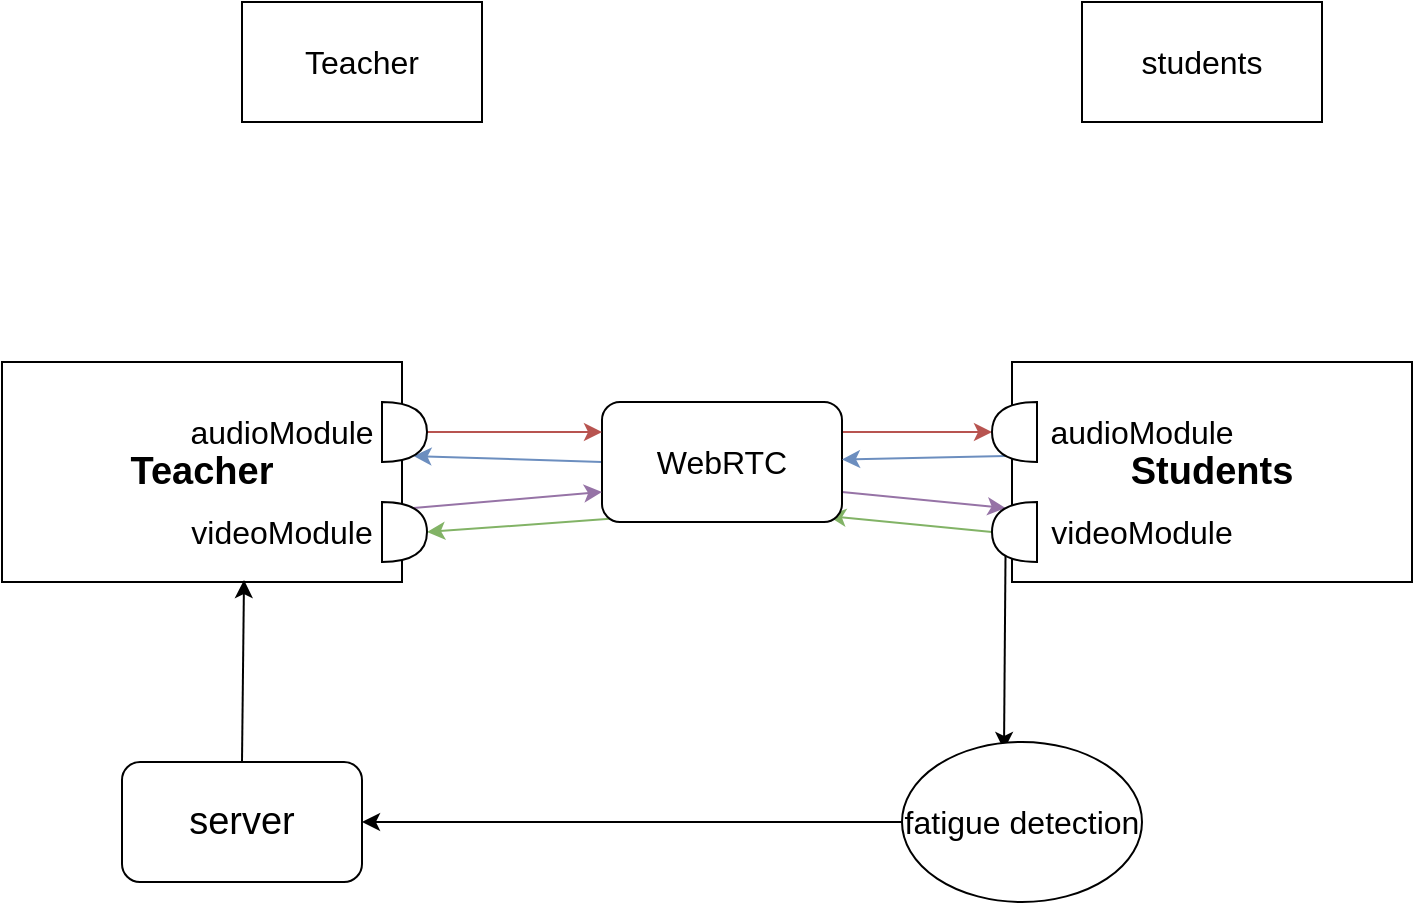 <mxfile version="18.0.3" type="github">
  <diagram id="aYh7AivPlm6BtyjiQzOn" name="Page-1">
    <mxGraphModel dx="1240" dy="689" grid="1" gridSize="10" guides="1" tooltips="1" connect="1" arrows="1" fold="1" page="1" pageScale="1" pageWidth="827" pageHeight="1169" math="0" shadow="0">
      <root>
        <mxCell id="0" />
        <mxCell id="1" parent="0" />
        <mxCell id="6W1pRGpgZ7paX0P09RJx-1" value="&lt;p style=&quot;line-height: 1.2;&quot;&gt;&lt;font style=&quot;font-size: 16px;&quot;&gt;Teacher&lt;/font&gt;&lt;/p&gt;" style="rounded=0;whiteSpace=wrap;html=1;" vertex="1" parent="1">
          <mxGeometry x="190" y="140" width="120" height="60" as="geometry" />
        </mxCell>
        <mxCell id="6W1pRGpgZ7paX0P09RJx-2" value="&lt;p style=&quot;line-height: 1.2;&quot;&gt;&lt;font style=&quot;font-size: 16px;&quot;&gt;students&lt;/font&gt;&lt;/p&gt;" style="rounded=0;whiteSpace=wrap;html=1;" vertex="1" parent="1">
          <mxGeometry x="610" y="140" width="120" height="60" as="geometry" />
        </mxCell>
        <mxCell id="6W1pRGpgZ7paX0P09RJx-37" style="edgeStyle=orthogonalEdgeStyle;rounded=0;orthogonalLoop=1;jettySize=auto;html=1;exitX=1;exitY=0.25;exitDx=0;exitDy=0;entryX=1;entryY=0.5;entryDx=0;entryDy=0;entryPerimeter=0;fontSize=19;fillColor=#f8cecc;strokeColor=#b85450;" edge="1" parent="1" source="6W1pRGpgZ7paX0P09RJx-3" target="6W1pRGpgZ7paX0P09RJx-31">
          <mxGeometry relative="1" as="geometry" />
        </mxCell>
        <mxCell id="6W1pRGpgZ7paX0P09RJx-40" style="edgeStyle=none;rounded=0;orthogonalLoop=1;jettySize=auto;html=1;exitX=0;exitY=0.5;exitDx=0;exitDy=0;entryX=0.7;entryY=0.9;entryDx=0;entryDy=0;entryPerimeter=0;fontSize=19;fillColor=#dae8fc;strokeColor=#6c8ebf;" edge="1" parent="1" source="6W1pRGpgZ7paX0P09RJx-3" target="6W1pRGpgZ7paX0P09RJx-20">
          <mxGeometry relative="1" as="geometry" />
        </mxCell>
        <mxCell id="6W1pRGpgZ7paX0P09RJx-42" style="edgeStyle=none;rounded=0;orthogonalLoop=1;jettySize=auto;html=1;exitX=1;exitY=0.75;exitDx=0;exitDy=0;entryX=0.7;entryY=0.9;entryDx=0;entryDy=0;entryPerimeter=0;fontSize=19;fillColor=#e1d5e7;strokeColor=#9673a6;" edge="1" parent="1" source="6W1pRGpgZ7paX0P09RJx-3" target="6W1pRGpgZ7paX0P09RJx-32">
          <mxGeometry relative="1" as="geometry" />
        </mxCell>
        <mxCell id="6W1pRGpgZ7paX0P09RJx-43" style="edgeStyle=none;rounded=0;orthogonalLoop=1;jettySize=auto;html=1;exitX=0.075;exitY=0.967;exitDx=0;exitDy=0;entryX=1;entryY=0.5;entryDx=0;entryDy=0;entryPerimeter=0;fontSize=19;exitPerimeter=0;fillColor=#d5e8d4;strokeColor=#82b366;" edge="1" parent="1" source="6W1pRGpgZ7paX0P09RJx-3" target="6W1pRGpgZ7paX0P09RJx-21">
          <mxGeometry relative="1" as="geometry" />
        </mxCell>
        <mxCell id="6W1pRGpgZ7paX0P09RJx-44" style="edgeStyle=none;rounded=0;orthogonalLoop=1;jettySize=auto;html=1;fontSize=19;exitX=1;exitY=0.5;exitDx=0;exitDy=0;exitPerimeter=0;entryX=0.942;entryY=0.95;entryDx=0;entryDy=0;fillColor=#d5e8d4;strokeColor=#82b366;entryPerimeter=0;" edge="1" parent="1" source="6W1pRGpgZ7paX0P09RJx-32" target="6W1pRGpgZ7paX0P09RJx-3">
          <mxGeometry relative="1" as="geometry">
            <mxPoint x="560" y="460" as="sourcePoint" />
          </mxGeometry>
        </mxCell>
        <mxCell id="6W1pRGpgZ7paX0P09RJx-3" value="WebRTC" style="rounded=1;whiteSpace=wrap;html=1;fontSize=16;" vertex="1" parent="1">
          <mxGeometry x="370" y="340" width="120" height="60" as="geometry" />
        </mxCell>
        <mxCell id="6W1pRGpgZ7paX0P09RJx-45" style="edgeStyle=none;rounded=0;orthogonalLoop=1;jettySize=auto;html=1;exitX=0.7;exitY=0.1;exitDx=0;exitDy=0;fontSize=19;exitPerimeter=0;entryX=0.425;entryY=0.05;entryDx=0;entryDy=0;entryPerimeter=0;" edge="1" parent="1" source="6W1pRGpgZ7paX0P09RJx-32" target="6W1pRGpgZ7paX0P09RJx-14">
          <mxGeometry relative="1" as="geometry">
            <mxPoint x="480" y="470" as="targetPoint" />
          </mxGeometry>
        </mxCell>
        <mxCell id="6W1pRGpgZ7paX0P09RJx-47" style="edgeStyle=none;rounded=0;orthogonalLoop=1;jettySize=auto;html=1;exitX=0;exitY=0.5;exitDx=0;exitDy=0;entryX=1;entryY=0.5;entryDx=0;entryDy=0;fontSize=19;" edge="1" parent="1" source="6W1pRGpgZ7paX0P09RJx-14" target="6W1pRGpgZ7paX0P09RJx-46">
          <mxGeometry relative="1" as="geometry" />
        </mxCell>
        <mxCell id="6W1pRGpgZ7paX0P09RJx-14" value="fatigue detection" style="ellipse;whiteSpace=wrap;html=1;fontSize=16;" vertex="1" parent="1">
          <mxGeometry x="520" y="510" width="120" height="80" as="geometry" />
        </mxCell>
        <mxCell id="6W1pRGpgZ7paX0P09RJx-15" value="&lt;span style=&quot;&quot;&gt;&lt;font style=&quot;font-size: 19px;&quot;&gt;&lt;b&gt;Teacher&lt;/b&gt;&lt;/font&gt;&lt;/span&gt;" style="rounded=0;whiteSpace=wrap;html=1;fontSize=16;" vertex="1" parent="1">
          <mxGeometry x="70" y="320" width="200" height="110" as="geometry" />
        </mxCell>
        <mxCell id="6W1pRGpgZ7paX0P09RJx-38" style="edgeStyle=orthogonalEdgeStyle;rounded=0;orthogonalLoop=1;jettySize=auto;html=1;exitX=1;exitY=0.5;exitDx=0;exitDy=0;exitPerimeter=0;entryX=0;entryY=0.25;entryDx=0;entryDy=0;fontSize=19;fillColor=#f8cecc;strokeColor=#b85450;" edge="1" parent="1" source="6W1pRGpgZ7paX0P09RJx-20" target="6W1pRGpgZ7paX0P09RJx-3">
          <mxGeometry relative="1" as="geometry" />
        </mxCell>
        <mxCell id="6W1pRGpgZ7paX0P09RJx-20" value="" style="shape=or;whiteSpace=wrap;html=1;fontSize=16;" vertex="1" parent="1">
          <mxGeometry x="260" y="340" width="22.5" height="30" as="geometry" />
        </mxCell>
        <mxCell id="6W1pRGpgZ7paX0P09RJx-41" style="edgeStyle=none;rounded=0;orthogonalLoop=1;jettySize=auto;html=1;exitX=0.7;exitY=0.1;exitDx=0;exitDy=0;exitPerimeter=0;entryX=0;entryY=0.75;entryDx=0;entryDy=0;fontSize=19;fillColor=#e1d5e7;strokeColor=#9673a6;" edge="1" parent="1" source="6W1pRGpgZ7paX0P09RJx-21" target="6W1pRGpgZ7paX0P09RJx-3">
          <mxGeometry relative="1" as="geometry" />
        </mxCell>
        <mxCell id="6W1pRGpgZ7paX0P09RJx-21" value="" style="shape=or;whiteSpace=wrap;html=1;fontSize=16;" vertex="1" parent="1">
          <mxGeometry x="260" y="390" width="22.5" height="30" as="geometry" />
        </mxCell>
        <mxCell id="6W1pRGpgZ7paX0P09RJx-10" value="videoModule" style="text;html=1;strokeColor=none;fillColor=none;align=center;verticalAlign=middle;whiteSpace=wrap;rounded=0;fontSize=16;" vertex="1" parent="1">
          <mxGeometry x="180" y="390" width="60" height="30" as="geometry" />
        </mxCell>
        <mxCell id="6W1pRGpgZ7paX0P09RJx-22" value="audioModule" style="text;html=1;strokeColor=none;fillColor=none;align=center;verticalAlign=middle;whiteSpace=wrap;rounded=0;fontSize=16;" vertex="1" parent="1">
          <mxGeometry x="180" y="340" width="60" height="30" as="geometry" />
        </mxCell>
        <mxCell id="6W1pRGpgZ7paX0P09RJx-30" value="&lt;span style=&quot;&quot;&gt;&lt;font style=&quot;font-size: 19px;&quot;&gt;&lt;b&gt;Students&lt;/b&gt;&lt;/font&gt;&lt;/span&gt;" style="rounded=0;whiteSpace=wrap;html=1;fontSize=16;" vertex="1" parent="1">
          <mxGeometry x="575" y="320" width="200" height="110" as="geometry" />
        </mxCell>
        <mxCell id="6W1pRGpgZ7paX0P09RJx-39" style="rounded=0;orthogonalLoop=1;jettySize=auto;html=1;exitX=0.7;exitY=0.1;exitDx=0;exitDy=0;exitPerimeter=0;fontSize=19;fillColor=#dae8fc;strokeColor=#6c8ebf;" edge="1" parent="1" source="6W1pRGpgZ7paX0P09RJx-31" target="6W1pRGpgZ7paX0P09RJx-3">
          <mxGeometry relative="1" as="geometry" />
        </mxCell>
        <mxCell id="6W1pRGpgZ7paX0P09RJx-31" value="" style="shape=or;whiteSpace=wrap;html=1;fontSize=16;rotation=-180;" vertex="1" parent="1">
          <mxGeometry x="565" y="340" width="22.5" height="30" as="geometry" />
        </mxCell>
        <mxCell id="6W1pRGpgZ7paX0P09RJx-32" value="" style="shape=or;whiteSpace=wrap;html=1;fontSize=16;rotation=-180;" vertex="1" parent="1">
          <mxGeometry x="565" y="390" width="22.5" height="30" as="geometry" />
        </mxCell>
        <mxCell id="6W1pRGpgZ7paX0P09RJx-33" value="videoModule" style="text;html=1;strokeColor=none;fillColor=none;align=center;verticalAlign=middle;whiteSpace=wrap;rounded=0;fontSize=16;" vertex="1" parent="1">
          <mxGeometry x="610" y="390" width="60" height="30" as="geometry" />
        </mxCell>
        <mxCell id="6W1pRGpgZ7paX0P09RJx-34" value="audioModule" style="text;html=1;strokeColor=none;fillColor=none;align=center;verticalAlign=middle;whiteSpace=wrap;rounded=0;fontSize=16;" vertex="1" parent="1">
          <mxGeometry x="610" y="340" width="60" height="30" as="geometry" />
        </mxCell>
        <mxCell id="6W1pRGpgZ7paX0P09RJx-49" style="edgeStyle=none;rounded=0;orthogonalLoop=1;jettySize=auto;html=1;exitX=0.5;exitY=0;exitDx=0;exitDy=0;entryX=0.615;entryY=0.991;entryDx=0;entryDy=0;entryPerimeter=0;fontSize=19;" edge="1" parent="1" source="6W1pRGpgZ7paX0P09RJx-46">
          <mxGeometry relative="1" as="geometry">
            <mxPoint x="188" y="520" as="sourcePoint" />
            <mxPoint x="191" y="429.01" as="targetPoint" />
          </mxGeometry>
        </mxCell>
        <mxCell id="6W1pRGpgZ7paX0P09RJx-46" value="server" style="rounded=1;whiteSpace=wrap;html=1;fontSize=19;" vertex="1" parent="1">
          <mxGeometry x="130" y="520" width="120" height="60" as="geometry" />
        </mxCell>
      </root>
    </mxGraphModel>
  </diagram>
</mxfile>
